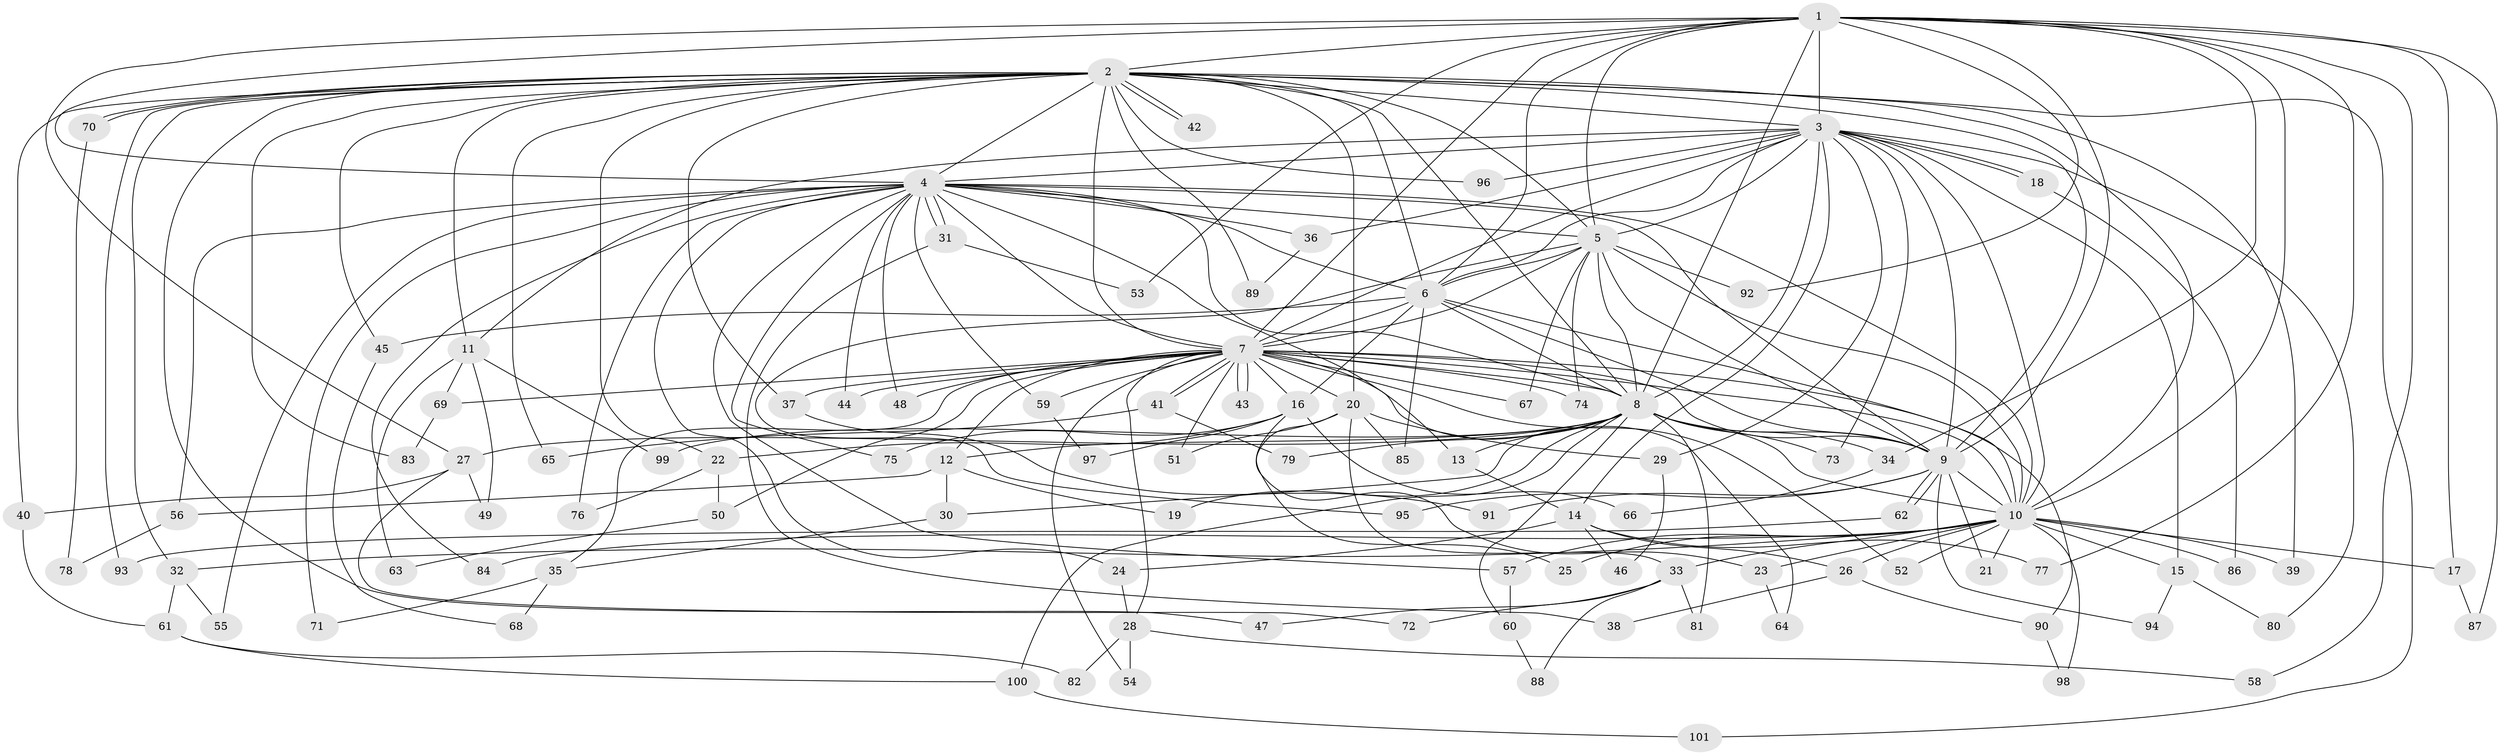 // coarse degree distribution, {11: 0.02, 26: 0.02, 16: 0.02, 23: 0.02, 2: 0.7, 1: 0.04, 5: 0.04, 4: 0.06, 14: 0.02, 7: 0.02, 8: 0.02, 9: 0.02}
// Generated by graph-tools (version 1.1) at 2025/47/03/04/25 21:47:43]
// undirected, 101 vertices, 227 edges
graph export_dot {
graph [start="1"]
  node [color=gray90,style=filled];
  1;
  2;
  3;
  4;
  5;
  6;
  7;
  8;
  9;
  10;
  11;
  12;
  13;
  14;
  15;
  16;
  17;
  18;
  19;
  20;
  21;
  22;
  23;
  24;
  25;
  26;
  27;
  28;
  29;
  30;
  31;
  32;
  33;
  34;
  35;
  36;
  37;
  38;
  39;
  40;
  41;
  42;
  43;
  44;
  45;
  46;
  47;
  48;
  49;
  50;
  51;
  52;
  53;
  54;
  55;
  56;
  57;
  58;
  59;
  60;
  61;
  62;
  63;
  64;
  65;
  66;
  67;
  68;
  69;
  70;
  71;
  72;
  73;
  74;
  75;
  76;
  77;
  78;
  79;
  80;
  81;
  82;
  83;
  84;
  85;
  86;
  87;
  88;
  89;
  90;
  91;
  92;
  93;
  94;
  95;
  96;
  97;
  98;
  99;
  100;
  101;
  1 -- 2;
  1 -- 3;
  1 -- 4;
  1 -- 5;
  1 -- 6;
  1 -- 7;
  1 -- 8;
  1 -- 9;
  1 -- 10;
  1 -- 17;
  1 -- 27;
  1 -- 34;
  1 -- 53;
  1 -- 58;
  1 -- 77;
  1 -- 87;
  1 -- 92;
  2 -- 3;
  2 -- 4;
  2 -- 5;
  2 -- 6;
  2 -- 7;
  2 -- 8;
  2 -- 9;
  2 -- 10;
  2 -- 11;
  2 -- 20;
  2 -- 22;
  2 -- 32;
  2 -- 37;
  2 -- 39;
  2 -- 40;
  2 -- 42;
  2 -- 42;
  2 -- 45;
  2 -- 47;
  2 -- 65;
  2 -- 70;
  2 -- 70;
  2 -- 83;
  2 -- 89;
  2 -- 93;
  2 -- 96;
  2 -- 101;
  3 -- 4;
  3 -- 5;
  3 -- 6;
  3 -- 7;
  3 -- 8;
  3 -- 9;
  3 -- 10;
  3 -- 11;
  3 -- 14;
  3 -- 15;
  3 -- 18;
  3 -- 18;
  3 -- 29;
  3 -- 36;
  3 -- 73;
  3 -- 80;
  3 -- 96;
  4 -- 5;
  4 -- 6;
  4 -- 7;
  4 -- 8;
  4 -- 9;
  4 -- 10;
  4 -- 13;
  4 -- 24;
  4 -- 31;
  4 -- 31;
  4 -- 36;
  4 -- 44;
  4 -- 48;
  4 -- 55;
  4 -- 56;
  4 -- 57;
  4 -- 59;
  4 -- 71;
  4 -- 75;
  4 -- 76;
  4 -- 84;
  5 -- 6;
  5 -- 7;
  5 -- 8;
  5 -- 9;
  5 -- 10;
  5 -- 67;
  5 -- 74;
  5 -- 92;
  5 -- 95;
  6 -- 7;
  6 -- 8;
  6 -- 9;
  6 -- 10;
  6 -- 16;
  6 -- 45;
  6 -- 85;
  7 -- 8;
  7 -- 9;
  7 -- 10;
  7 -- 12;
  7 -- 16;
  7 -- 20;
  7 -- 28;
  7 -- 35;
  7 -- 37;
  7 -- 41;
  7 -- 41;
  7 -- 43;
  7 -- 43;
  7 -- 44;
  7 -- 48;
  7 -- 50;
  7 -- 51;
  7 -- 52;
  7 -- 54;
  7 -- 59;
  7 -- 64;
  7 -- 67;
  7 -- 69;
  7 -- 74;
  7 -- 90;
  8 -- 9;
  8 -- 10;
  8 -- 12;
  8 -- 13;
  8 -- 19;
  8 -- 27;
  8 -- 30;
  8 -- 34;
  8 -- 60;
  8 -- 73;
  8 -- 79;
  8 -- 81;
  8 -- 99;
  8 -- 100;
  9 -- 10;
  9 -- 21;
  9 -- 62;
  9 -- 62;
  9 -- 91;
  9 -- 94;
  9 -- 95;
  10 -- 15;
  10 -- 17;
  10 -- 21;
  10 -- 23;
  10 -- 25;
  10 -- 26;
  10 -- 32;
  10 -- 33;
  10 -- 39;
  10 -- 52;
  10 -- 57;
  10 -- 84;
  10 -- 86;
  10 -- 98;
  11 -- 49;
  11 -- 63;
  11 -- 69;
  11 -- 99;
  12 -- 19;
  12 -- 30;
  12 -- 56;
  13 -- 14;
  14 -- 24;
  14 -- 26;
  14 -- 46;
  14 -- 77;
  15 -- 80;
  15 -- 94;
  16 -- 22;
  16 -- 23;
  16 -- 66;
  16 -- 75;
  16 -- 97;
  17 -- 87;
  18 -- 86;
  20 -- 25;
  20 -- 29;
  20 -- 33;
  20 -- 51;
  20 -- 85;
  22 -- 50;
  22 -- 76;
  23 -- 64;
  24 -- 28;
  26 -- 38;
  26 -- 90;
  27 -- 40;
  27 -- 49;
  27 -- 72;
  28 -- 54;
  28 -- 58;
  28 -- 82;
  29 -- 46;
  30 -- 35;
  31 -- 38;
  31 -- 53;
  32 -- 55;
  32 -- 61;
  33 -- 47;
  33 -- 72;
  33 -- 81;
  33 -- 88;
  34 -- 66;
  35 -- 68;
  35 -- 71;
  36 -- 89;
  37 -- 91;
  40 -- 61;
  41 -- 65;
  41 -- 79;
  45 -- 68;
  50 -- 63;
  56 -- 78;
  57 -- 60;
  59 -- 97;
  60 -- 88;
  61 -- 82;
  61 -- 100;
  62 -- 93;
  69 -- 83;
  70 -- 78;
  90 -- 98;
  100 -- 101;
}
